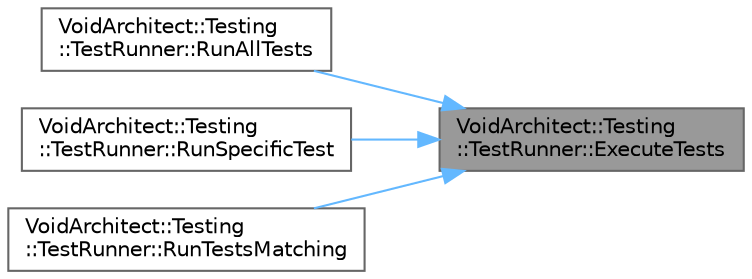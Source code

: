 digraph "VoidArchitect::Testing::TestRunner::ExecuteTests"
{
 // LATEX_PDF_SIZE
  bgcolor="transparent";
  edge [fontname=Helvetica,fontsize=10,labelfontname=Helvetica,labelfontsize=10];
  node [fontname=Helvetica,fontsize=10,shape=box,height=0.2,width=0.4];
  rankdir="RL";
  Node1 [id="Node000001",label="VoidArchitect::Testing\l::TestRunner::ExecuteTests",height=0.2,width=0.4,color="gray40", fillcolor="grey60", style="filled", fontcolor="black",tooltip="Execute tests and return detailed summary."];
  Node1 -> Node2 [id="edge1_Node000001_Node000002",dir="back",color="steelblue1",style="solid",tooltip=" "];
  Node2 [id="Node000002",label="VoidArchitect::Testing\l::TestRunner::RunAllTests",height=0.2,width=0.4,color="grey40", fillcolor="white", style="filled",URL="$class_void_architect_1_1_testing_1_1_test_runner.html#a9a6692cade07c4e2bace4cd351edec92",tooltip="Execute all registered tests."];
  Node1 -> Node3 [id="edge2_Node000001_Node000003",dir="back",color="steelblue1",style="solid",tooltip=" "];
  Node3 [id="Node000003",label="VoidArchitect::Testing\l::TestRunner::RunSpecificTest",height=0.2,width=0.4,color="grey40", fillcolor="white", style="filled",URL="$class_void_architect_1_1_testing_1_1_test_runner.html#a999a6ad2bcf7a3124d2d166b55c827c6",tooltip="Execute a specific test by name."];
  Node1 -> Node4 [id="edge3_Node000001_Node000004",dir="back",color="steelblue1",style="solid",tooltip=" "];
  Node4 [id="Node000004",label="VoidArchitect::Testing\l::TestRunner::RunTestsMatching",height=0.2,width=0.4,color="grey40", fillcolor="white", style="filled",URL="$class_void_architect_1_1_testing_1_1_test_runner.html#a657d89ba442f7303bc13379ff01bd546",tooltip="Execute tests matching a pattern."];
}
